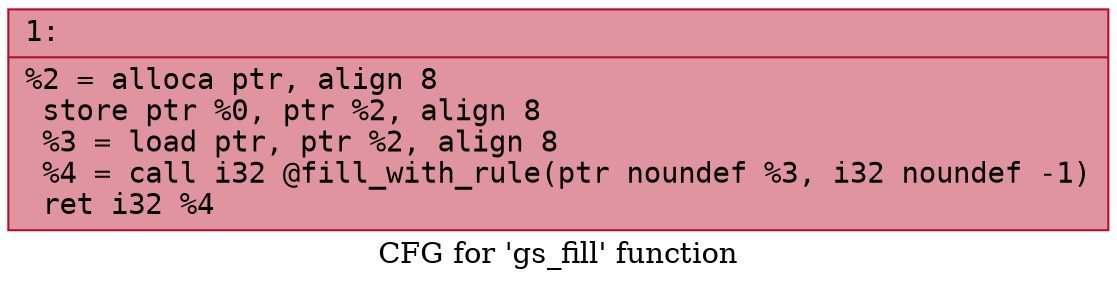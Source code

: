 digraph "CFG for 'gs_fill' function" {
	label="CFG for 'gs_fill' function";

	Node0x600001916170 [shape=record,color="#b70d28ff", style=filled, fillcolor="#b70d2870" fontname="Courier",label="{1:\l|  %2 = alloca ptr, align 8\l  store ptr %0, ptr %2, align 8\l  %3 = load ptr, ptr %2, align 8\l  %4 = call i32 @fill_with_rule(ptr noundef %3, i32 noundef -1)\l  ret i32 %4\l}"];
}
